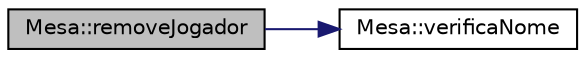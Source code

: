 digraph "Mesa::removeJogador"
{
  edge [fontname="Helvetica",fontsize="10",labelfontname="Helvetica",labelfontsize="10"];
  node [fontname="Helvetica",fontsize="10",shape=record];
  rankdir="LR";
  Node1 [label="Mesa::removeJogador",height=0.2,width=0.4,color="black", fillcolor="grey75", style="filled", fontcolor="black"];
  Node1 -> Node2 [color="midnightblue",fontsize="10",style="solid",fontname="Helvetica"];
  Node2 [label="Mesa::verificaNome",height=0.2,width=0.4,color="black", fillcolor="white", style="filled",URL="$class_mesa.html#a715c27c9ee8f28326037d7388dc1db44",tooltip="verifica se um nome já está no vector "];
}
